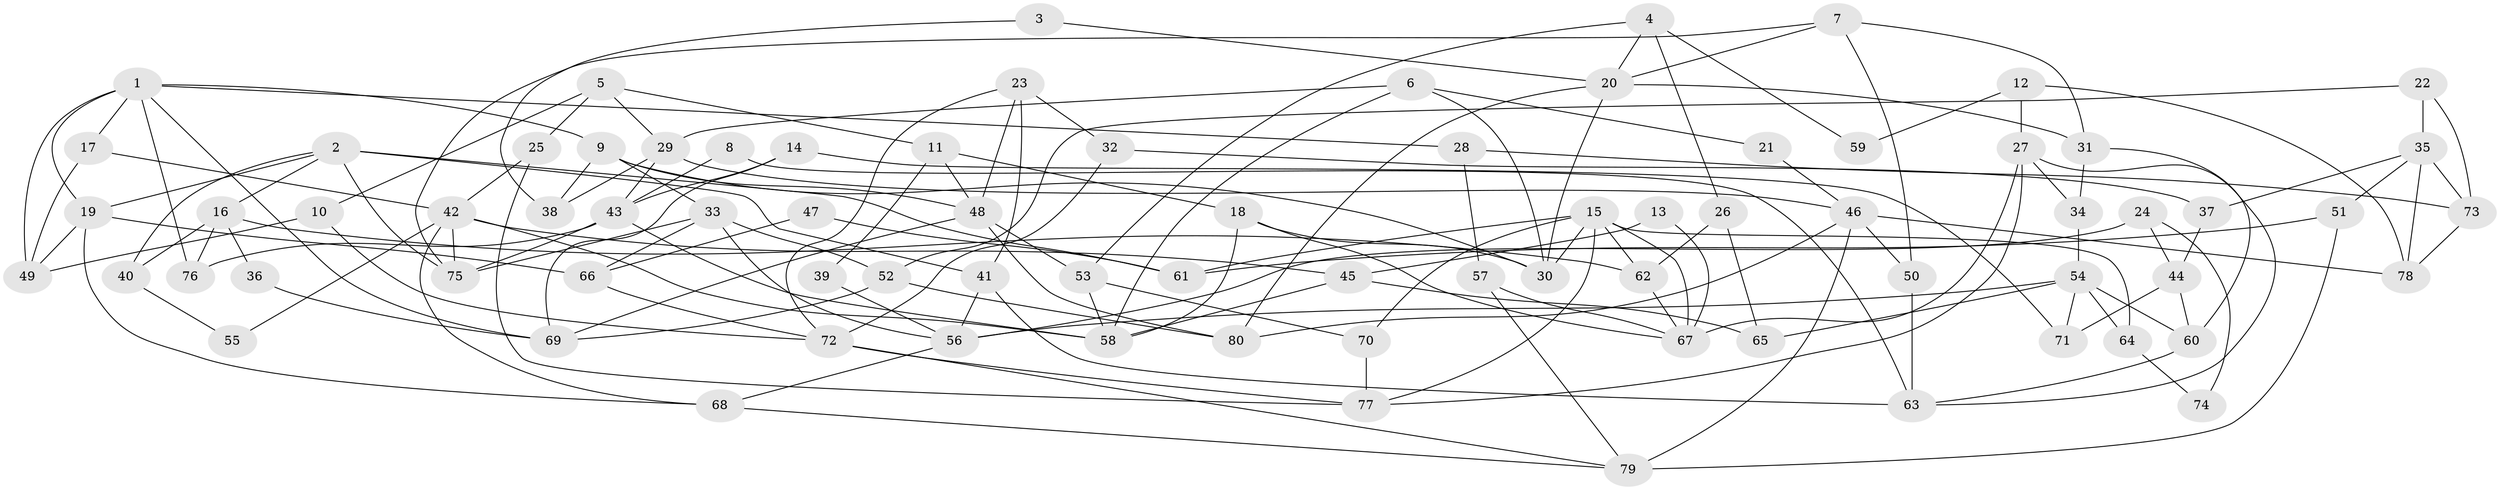 // Generated by graph-tools (version 1.1) at 2025/11/02/27/25 16:11:23]
// undirected, 80 vertices, 160 edges
graph export_dot {
graph [start="1"]
  node [color=gray90,style=filled];
  1;
  2;
  3;
  4;
  5;
  6;
  7;
  8;
  9;
  10;
  11;
  12;
  13;
  14;
  15;
  16;
  17;
  18;
  19;
  20;
  21;
  22;
  23;
  24;
  25;
  26;
  27;
  28;
  29;
  30;
  31;
  32;
  33;
  34;
  35;
  36;
  37;
  38;
  39;
  40;
  41;
  42;
  43;
  44;
  45;
  46;
  47;
  48;
  49;
  50;
  51;
  52;
  53;
  54;
  55;
  56;
  57;
  58;
  59;
  60;
  61;
  62;
  63;
  64;
  65;
  66;
  67;
  68;
  69;
  70;
  71;
  72;
  73;
  74;
  75;
  76;
  77;
  78;
  79;
  80;
  1 -- 49;
  1 -- 19;
  1 -- 9;
  1 -- 17;
  1 -- 28;
  1 -- 69;
  1 -- 76;
  2 -- 61;
  2 -- 41;
  2 -- 16;
  2 -- 19;
  2 -- 40;
  2 -- 75;
  3 -- 20;
  3 -- 38;
  4 -- 26;
  4 -- 53;
  4 -- 20;
  4 -- 59;
  5 -- 29;
  5 -- 11;
  5 -- 10;
  5 -- 25;
  6 -- 58;
  6 -- 30;
  6 -- 21;
  6 -- 29;
  7 -- 20;
  7 -- 75;
  7 -- 31;
  7 -- 50;
  8 -- 43;
  8 -- 63;
  9 -- 30;
  9 -- 33;
  9 -- 38;
  9 -- 48;
  10 -- 72;
  10 -- 49;
  11 -- 18;
  11 -- 48;
  11 -- 39;
  12 -- 27;
  12 -- 78;
  12 -- 59;
  13 -- 67;
  13 -- 45;
  14 -- 69;
  14 -- 43;
  14 -- 71;
  15 -- 67;
  15 -- 70;
  15 -- 30;
  15 -- 61;
  15 -- 62;
  15 -- 64;
  15 -- 77;
  16 -- 76;
  16 -- 36;
  16 -- 40;
  16 -- 62;
  17 -- 42;
  17 -- 49;
  18 -- 30;
  18 -- 67;
  18 -- 58;
  19 -- 49;
  19 -- 66;
  19 -- 68;
  20 -- 80;
  20 -- 30;
  20 -- 31;
  21 -- 46;
  22 -- 35;
  22 -- 52;
  22 -- 73;
  23 -- 72;
  23 -- 32;
  23 -- 41;
  23 -- 48;
  24 -- 56;
  24 -- 44;
  24 -- 74;
  25 -- 42;
  25 -- 77;
  26 -- 62;
  26 -- 65;
  27 -- 77;
  27 -- 63;
  27 -- 34;
  27 -- 67;
  28 -- 57;
  28 -- 73;
  29 -- 43;
  29 -- 38;
  29 -- 46;
  31 -- 34;
  31 -- 60;
  32 -- 72;
  32 -- 37;
  33 -- 52;
  33 -- 56;
  33 -- 66;
  33 -- 75;
  34 -- 54;
  35 -- 73;
  35 -- 78;
  35 -- 37;
  35 -- 51;
  36 -- 69;
  37 -- 44;
  39 -- 56;
  40 -- 55;
  41 -- 56;
  41 -- 63;
  42 -- 68;
  42 -- 75;
  42 -- 45;
  42 -- 55;
  42 -- 58;
  43 -- 75;
  43 -- 58;
  43 -- 76;
  44 -- 60;
  44 -- 71;
  45 -- 58;
  45 -- 65;
  46 -- 79;
  46 -- 50;
  46 -- 78;
  46 -- 80;
  47 -- 66;
  47 -- 61;
  48 -- 53;
  48 -- 69;
  48 -- 80;
  50 -- 63;
  51 -- 79;
  51 -- 61;
  52 -- 69;
  52 -- 80;
  53 -- 58;
  53 -- 70;
  54 -- 60;
  54 -- 56;
  54 -- 64;
  54 -- 65;
  54 -- 71;
  56 -- 68;
  57 -- 79;
  57 -- 67;
  60 -- 63;
  62 -- 67;
  64 -- 74;
  66 -- 72;
  68 -- 79;
  70 -- 77;
  72 -- 77;
  72 -- 79;
  73 -- 78;
}
